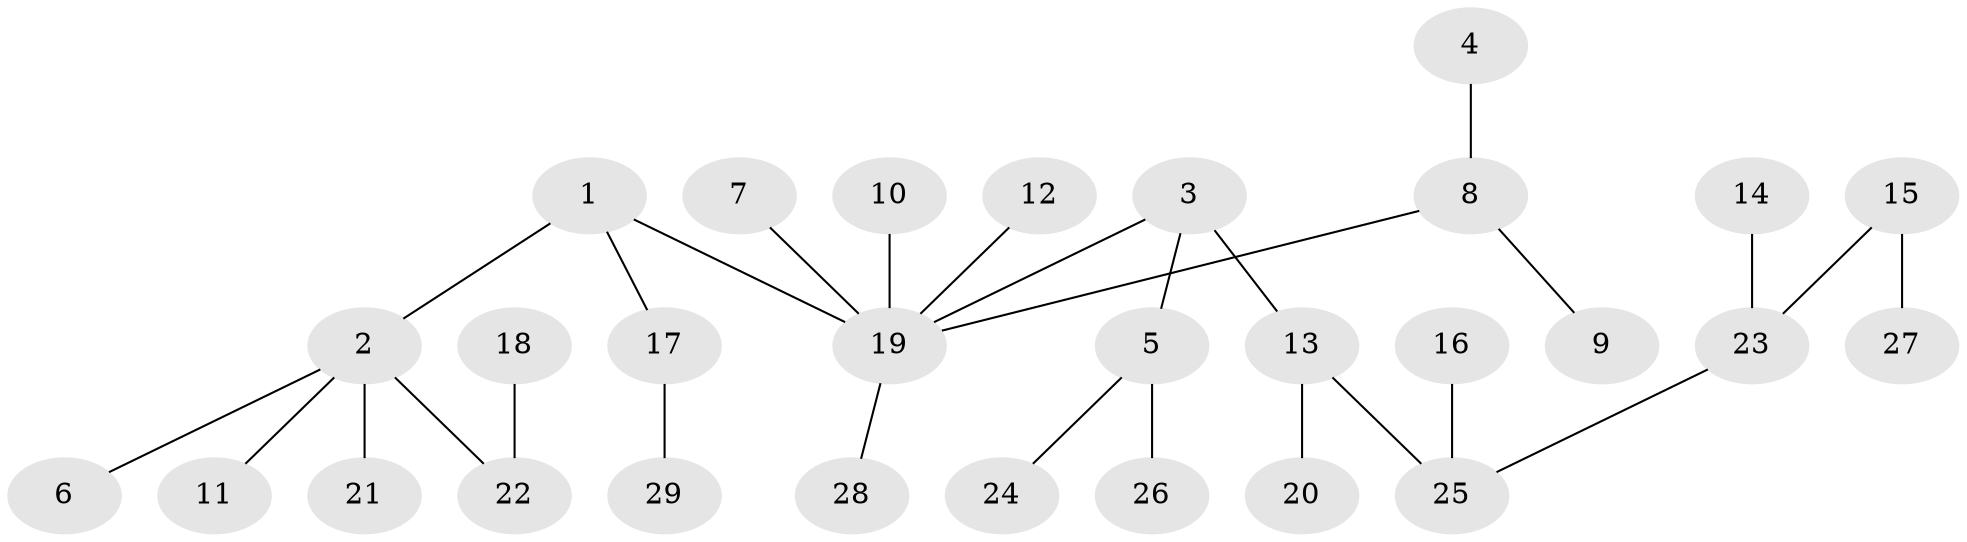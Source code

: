 // original degree distribution, {3: 0.15517241379310345, 8: 0.017241379310344827, 6: 0.017241379310344827, 1: 0.46551724137931033, 4: 0.05172413793103448, 2: 0.29310344827586204}
// Generated by graph-tools (version 1.1) at 2025/50/03/09/25 03:50:20]
// undirected, 29 vertices, 28 edges
graph export_dot {
graph [start="1"]
  node [color=gray90,style=filled];
  1;
  2;
  3;
  4;
  5;
  6;
  7;
  8;
  9;
  10;
  11;
  12;
  13;
  14;
  15;
  16;
  17;
  18;
  19;
  20;
  21;
  22;
  23;
  24;
  25;
  26;
  27;
  28;
  29;
  1 -- 2 [weight=1.0];
  1 -- 17 [weight=1.0];
  1 -- 19 [weight=1.0];
  2 -- 6 [weight=1.0];
  2 -- 11 [weight=1.0];
  2 -- 21 [weight=1.0];
  2 -- 22 [weight=1.0];
  3 -- 5 [weight=1.0];
  3 -- 13 [weight=1.0];
  3 -- 19 [weight=1.0];
  4 -- 8 [weight=1.0];
  5 -- 24 [weight=1.0];
  5 -- 26 [weight=1.0];
  7 -- 19 [weight=1.0];
  8 -- 9 [weight=1.0];
  8 -- 19 [weight=1.0];
  10 -- 19 [weight=1.0];
  12 -- 19 [weight=1.0];
  13 -- 20 [weight=1.0];
  13 -- 25 [weight=1.0];
  14 -- 23 [weight=1.0];
  15 -- 23 [weight=1.0];
  15 -- 27 [weight=1.0];
  16 -- 25 [weight=1.0];
  17 -- 29 [weight=1.0];
  18 -- 22 [weight=1.0];
  19 -- 28 [weight=1.0];
  23 -- 25 [weight=1.0];
}
